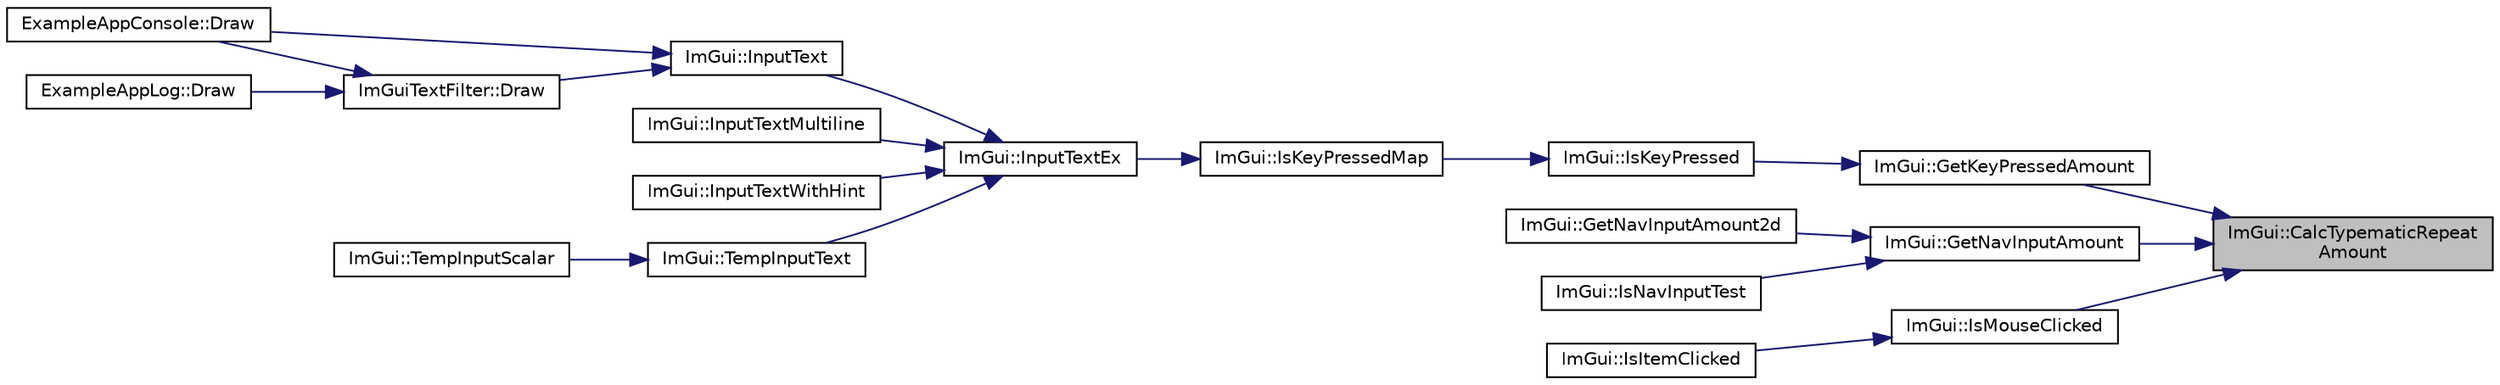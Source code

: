 digraph "ImGui::CalcTypematicRepeatAmount"
{
 // LATEX_PDF_SIZE
  edge [fontname="Helvetica",fontsize="10",labelfontname="Helvetica",labelfontsize="10"];
  node [fontname="Helvetica",fontsize="10",shape=record];
  rankdir="RL";
  Node1 [label="ImGui::CalcTypematicRepeat\lAmount",height=0.2,width=0.4,color="black", fillcolor="grey75", style="filled", fontcolor="black",tooltip=" "];
  Node1 -> Node2 [dir="back",color="midnightblue",fontsize="10",style="solid"];
  Node2 [label="ImGui::GetKeyPressedAmount",height=0.2,width=0.4,color="black", fillcolor="white", style="filled",URL="$namespace_im_gui.html#ad94a09fc01052f02fe11bec5a3c11275",tooltip=" "];
  Node2 -> Node3 [dir="back",color="midnightblue",fontsize="10",style="solid"];
  Node3 [label="ImGui::IsKeyPressed",height=0.2,width=0.4,color="black", fillcolor="white", style="filled",URL="$namespace_im_gui.html#a83331a8afa5316bc98ed9c98b151ac01",tooltip=" "];
  Node3 -> Node4 [dir="back",color="midnightblue",fontsize="10",style="solid"];
  Node4 [label="ImGui::IsKeyPressedMap",height=0.2,width=0.4,color="black", fillcolor="white", style="filled",URL="$namespace_im_gui.html#aa4c4806c81aef3abe125b209f19d4a2b",tooltip=" "];
  Node4 -> Node5 [dir="back",color="midnightblue",fontsize="10",style="solid"];
  Node5 [label="ImGui::InputTextEx",height=0.2,width=0.4,color="black", fillcolor="white", style="filled",URL="$namespace_im_gui.html#af89af17ecc11653f25fea1e50e195de6",tooltip=" "];
  Node5 -> Node6 [dir="back",color="midnightblue",fontsize="10",style="solid"];
  Node6 [label="ImGui::InputText",height=0.2,width=0.4,color="black", fillcolor="white", style="filled",URL="$namespace_im_gui.html#aa72b5760a3a206729723a587ac7c8519",tooltip=" "];
  Node6 -> Node7 [dir="back",color="midnightblue",fontsize="10",style="solid"];
  Node7 [label="ImGuiTextFilter::Draw",height=0.2,width=0.4,color="black", fillcolor="white", style="filled",URL="$struct_im_gui_text_filter.html#ab93ad5985019ff9d3781606551fc26cc",tooltip=" "];
  Node7 -> Node8 [dir="back",color="midnightblue",fontsize="10",style="solid"];
  Node8 [label="ExampleAppConsole::Draw",height=0.2,width=0.4,color="black", fillcolor="white", style="filled",URL="$struct_example_app_console.html#a0518a09c7e8648dd52c7c06df19ac17a",tooltip=" "];
  Node7 -> Node9 [dir="back",color="midnightblue",fontsize="10",style="solid"];
  Node9 [label="ExampleAppLog::Draw",height=0.2,width=0.4,color="black", fillcolor="white", style="filled",URL="$struct_example_app_log.html#a5ad3a4bdb89171b84aeaff96948a1f77",tooltip=" "];
  Node6 -> Node8 [dir="back",color="midnightblue",fontsize="10",style="solid"];
  Node5 -> Node10 [dir="back",color="midnightblue",fontsize="10",style="solid"];
  Node10 [label="ImGui::InputTextMultiline",height=0.2,width=0.4,color="black", fillcolor="white", style="filled",URL="$namespace_im_gui.html#a0470693929ed9930cbf5b737577c2414",tooltip=" "];
  Node5 -> Node11 [dir="back",color="midnightblue",fontsize="10",style="solid"];
  Node11 [label="ImGui::InputTextWithHint",height=0.2,width=0.4,color="black", fillcolor="white", style="filled",URL="$namespace_im_gui.html#aee5a5127f494966ad16e578714e8fac2",tooltip=" "];
  Node5 -> Node12 [dir="back",color="midnightblue",fontsize="10",style="solid"];
  Node12 [label="ImGui::TempInputText",height=0.2,width=0.4,color="black", fillcolor="white", style="filled",URL="$namespace_im_gui.html#ae85def71d2fcf5409035b583b315964e",tooltip=" "];
  Node12 -> Node13 [dir="back",color="midnightblue",fontsize="10",style="solid"];
  Node13 [label="ImGui::TempInputScalar",height=0.2,width=0.4,color="black", fillcolor="white", style="filled",URL="$namespace_im_gui.html#a392fed3e7db2a75abf217bf84c6abce9",tooltip=" "];
  Node1 -> Node14 [dir="back",color="midnightblue",fontsize="10",style="solid"];
  Node14 [label="ImGui::GetNavInputAmount",height=0.2,width=0.4,color="black", fillcolor="white", style="filled",URL="$namespace_im_gui.html#a468ab885f9d3bd81cc7e8c3608c05193",tooltip=" "];
  Node14 -> Node15 [dir="back",color="midnightblue",fontsize="10",style="solid"];
  Node15 [label="ImGui::GetNavInputAmount2d",height=0.2,width=0.4,color="black", fillcolor="white", style="filled",URL="$namespace_im_gui.html#a7b84c4630dad4ef5d07b366d36c39476",tooltip=" "];
  Node14 -> Node16 [dir="back",color="midnightblue",fontsize="10",style="solid"];
  Node16 [label="ImGui::IsNavInputTest",height=0.2,width=0.4,color="black", fillcolor="white", style="filled",URL="$namespace_im_gui.html#a91538957b15f9d180abab4ecf7fcffa9",tooltip=" "];
  Node1 -> Node17 [dir="back",color="midnightblue",fontsize="10",style="solid"];
  Node17 [label="ImGui::IsMouseClicked",height=0.2,width=0.4,color="black", fillcolor="white", style="filled",URL="$namespace_im_gui.html#a2d430db9485d0b3d86d51d5436225495",tooltip=" "];
  Node17 -> Node18 [dir="back",color="midnightblue",fontsize="10",style="solid"];
  Node18 [label="ImGui::IsItemClicked",height=0.2,width=0.4,color="black", fillcolor="white", style="filled",URL="$namespace_im_gui.html#a11ae401d73ed6b044ba46add5db54617",tooltip=" "];
}

